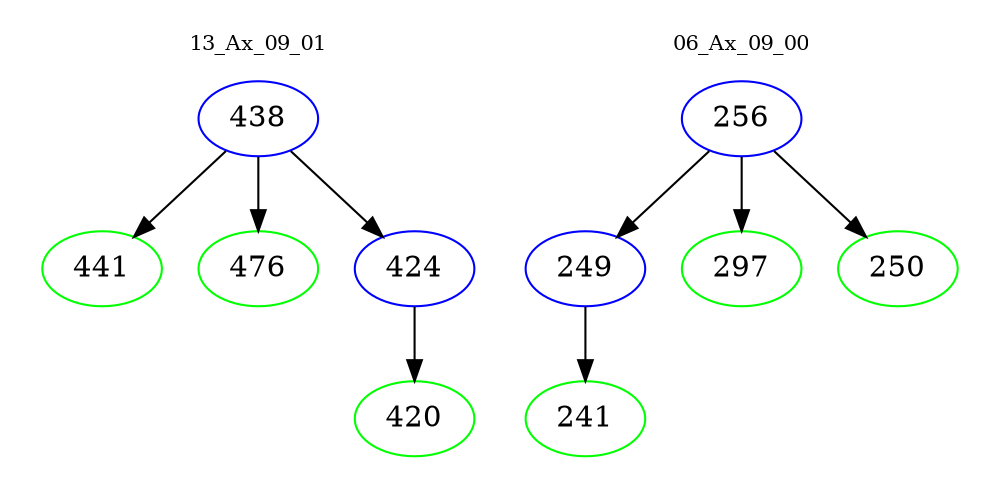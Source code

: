 digraph{
subgraph cluster_0 {
color = white
label = "13_Ax_09_01";
fontsize=10;
T0_438 [label="438", color="blue"]
T0_438 -> T0_441 [color="black"]
T0_441 [label="441", color="green"]
T0_438 -> T0_476 [color="black"]
T0_476 [label="476", color="green"]
T0_438 -> T0_424 [color="black"]
T0_424 [label="424", color="blue"]
T0_424 -> T0_420 [color="black"]
T0_420 [label="420", color="green"]
}
subgraph cluster_1 {
color = white
label = "06_Ax_09_00";
fontsize=10;
T1_256 [label="256", color="blue"]
T1_256 -> T1_249 [color="black"]
T1_249 [label="249", color="blue"]
T1_249 -> T1_241 [color="black"]
T1_241 [label="241", color="green"]
T1_256 -> T1_297 [color="black"]
T1_297 [label="297", color="green"]
T1_256 -> T1_250 [color="black"]
T1_250 [label="250", color="green"]
}
}
